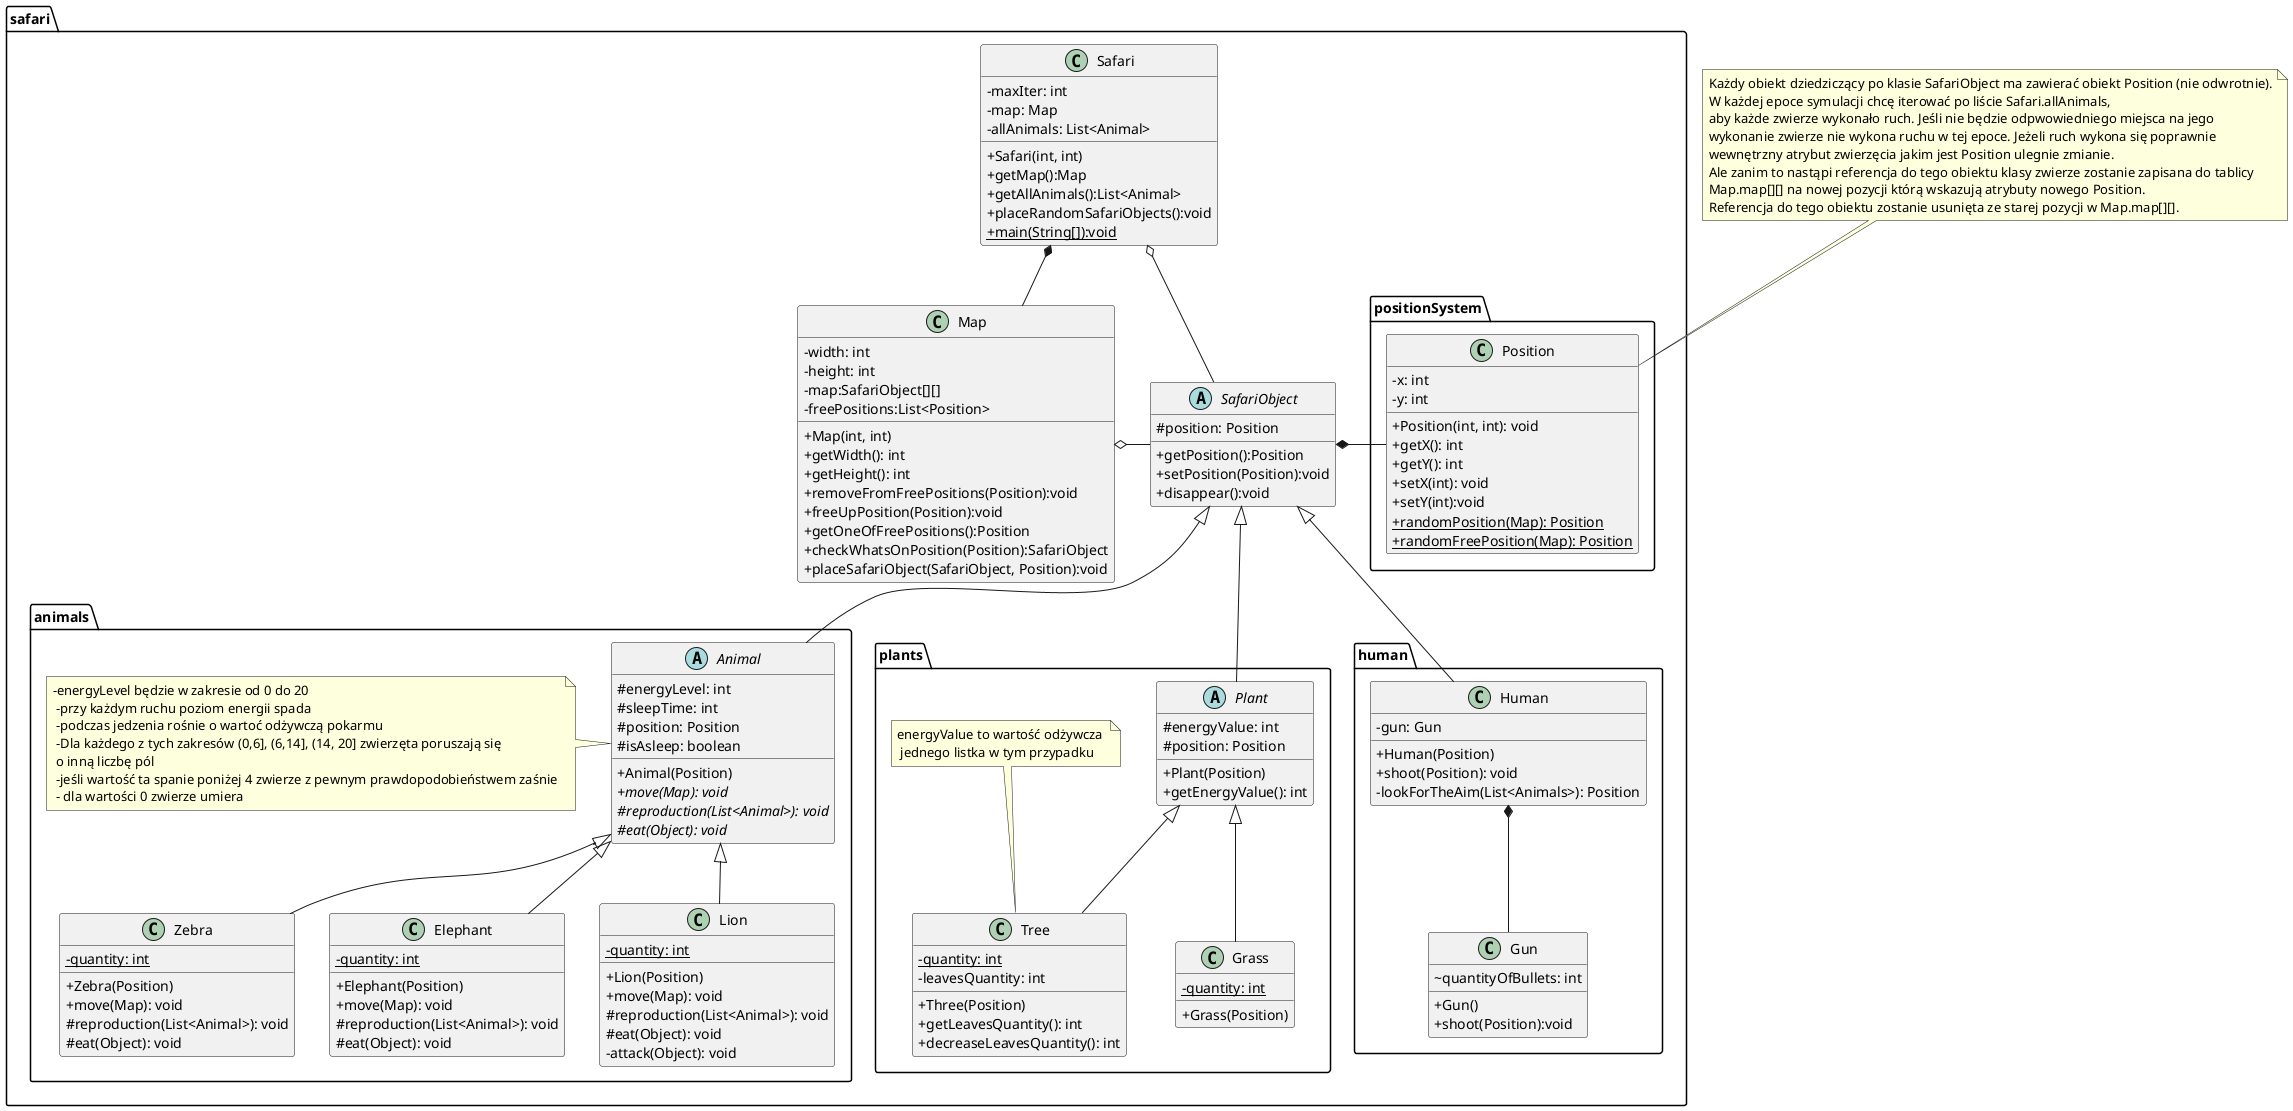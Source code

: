 @startuml
skinparam classAttributeIconSize 0

package safari.animals{
    abstract class Animal{
        #energyLevel: int
        #sleepTime: int
        #position: Position
        #isAsleep: boolean
        +Animal(Position)
        +{abstract}move(Map): void
        #{abstract}reproduction(List<Animal>): void
        #{abstract}eat(Object): void
    }
    note left of Animal:-energyLevel będzie w zakresie od 0 do 20 \n -przy każdym ruchu poziom energii spada \n -podczas jedzenia rośnie o wartoć odżywczą pokarmu \n -Dla każdego z tych zakresów (0,6], (6,14], (14, 20] zwierzęta poruszają się \n o inną liczbę pól \n -jeśli wartość ta spanie poniżej 4 zwierze z pewnym prawdopodobieństwem zaśnie \n - dla wartości 0 zwierze umiera
    class Zebra{
        -{static}quantity: int
        +Zebra(Position)
        +move(Map): void
        #reproduction(List<Animal>): void
        #eat(Object): void
    }
    class Elephant{
        -{static}quantity: int
        +Elephant(Position)
        +move(Map): void
        #reproduction(List<Animal>): void
        #eat(Object): void
    }
    class Lion{
        -{static}quantity: int
        +Lion(Position)
        +move(Map): void
        #reproduction(List<Animal>): void
        #eat(Object): void
        -attack(Object): void
    }

    Animal <|-- Zebra
    Animal <|-- Elephant
    Animal <|-- Lion
}
package safari.plants{
    abstract class Plant{
        #energyValue: int
        #position: Position
        +Plant(Position)
        +getEnergyValue(): int
    }
    class Grass{
        -{static}quantity: int
        +Grass(Position)
    }
    class Tree{
        -{static}quantity: int
        -leavesQuantity: int
        +Three(Position)
        +getLeavesQuantity(): int
        +decreaseLeavesQuantity(): int
    }
    note top of Tree: energyValue to wartość odżywcza \n jednego listka w tym przypadku

    Plant <|-- Grass
    Plant <|-- Tree
}

package safari.human{
    class Human{
        -gun: Gun
        +Human(Position)
        +shoot(Position): void
        -lookForTheAim(List<Animals>): Position
    }
    class Gun{
        ~quantityOfBullets: int
        +Gun()
        +shoot(Position):void
    }
    Human *-- Gun
}

package safari{
    class Safari{
        -maxIter: int
        -map: Map
        -allAnimals: List<Animal>
        +Safari(int, int)
        +getMap():Map
        +getAllAnimals():List<Animal>
        +placeRandomSafariObjects():void
        +{static}main(String[]):void
    }

    class Map{
        -width: int
        -height: int
        -map:SafariObject[][]
        -freePositions:List<Position>
        +Map(int, int)
        +getWidth(): int
        +getHeight(): int
        +removeFromFreePositions(Position):void
        +freeUpPosition(Position):void
        +getOneOfFreePositions():Position
        +checkWhatsOnPosition(Position):SafariObject
        +placeSafariObject(SafariObject, Position):void
    }

    abstract class SafariObject{
        #position: Position
        +getPosition():Position
        +setPosition(Position):void
        +disappear():void
    }
    Safari *-- Map
    Safari o-- SafariObject
    Map o-right- SafariObject
    SafariObject <|-- Animal
    SafariObject <|-- Plant
    SafariObject <|-- Human
}
package safari.positionSystem{
    class Position{
        -x: int
        -y: int
        +Position(int, int): void
        +getX(): int
        +getY(): int
        +setX(int): void
        +setY(int):void
        +{static}randomPosition(Map): Position
        +{static}randomFreePosition(Map): Position
    }
    SafariObject *-right- Position
}
note top of Position: Każdy obiekt dziedziczący po klasie SafariObject ma zawierać obiekt Position (nie odwrotnie).\nW każdej epoce symulacji chcę iterować po liście Safari.allAnimals,\naby każde zwierze wykonało ruch. Jeśli nie będzie odpwowiedniego miejsca na jego\nwykonanie zwierze nie wykona ruchu w tej epoce. Jeżeli ruch wykona się poprawnie\nwewnętrzny atrybut zwierzęcia jakim jest Position ulegnie zmianie.\nAle zanim to nastąpi referencja do tego obiektu klasy zwierze zostanie zapisana do tablicy\nMap.map[][] na nowej pozycji którą wskazują atrybuty nowego Position.\nReferencja do tego obiektu zostanie usunięta ze starej pozycji w Map.map[][].

@enduml